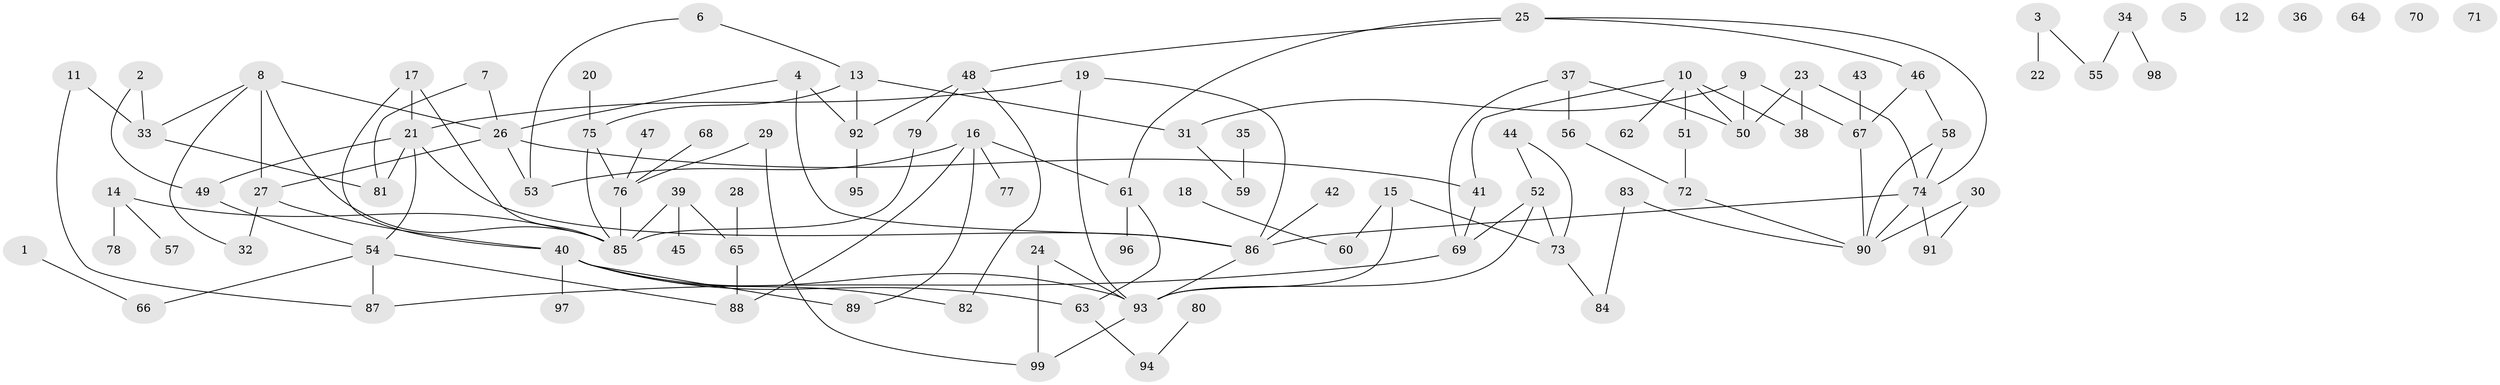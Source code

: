 // coarse degree distribution, {1: 0.3181818181818182, 5: 0.09090909090909091, 7: 0.045454545454545456, 0: 0.13636363636363635, 4: 0.06818181818181818, 3: 0.11363636363636363, 6: 0.06818181818181818, 11: 0.022727272727272728, 8: 0.06818181818181818, 2: 0.06818181818181818}
// Generated by graph-tools (version 1.1) at 2025/16/03/04/25 18:16:44]
// undirected, 99 vertices, 132 edges
graph export_dot {
graph [start="1"]
  node [color=gray90,style=filled];
  1;
  2;
  3;
  4;
  5;
  6;
  7;
  8;
  9;
  10;
  11;
  12;
  13;
  14;
  15;
  16;
  17;
  18;
  19;
  20;
  21;
  22;
  23;
  24;
  25;
  26;
  27;
  28;
  29;
  30;
  31;
  32;
  33;
  34;
  35;
  36;
  37;
  38;
  39;
  40;
  41;
  42;
  43;
  44;
  45;
  46;
  47;
  48;
  49;
  50;
  51;
  52;
  53;
  54;
  55;
  56;
  57;
  58;
  59;
  60;
  61;
  62;
  63;
  64;
  65;
  66;
  67;
  68;
  69;
  70;
  71;
  72;
  73;
  74;
  75;
  76;
  77;
  78;
  79;
  80;
  81;
  82;
  83;
  84;
  85;
  86;
  87;
  88;
  89;
  90;
  91;
  92;
  93;
  94;
  95;
  96;
  97;
  98;
  99;
  1 -- 66;
  2 -- 33;
  2 -- 49;
  3 -- 22;
  3 -- 55;
  4 -- 26;
  4 -- 86;
  4 -- 92;
  6 -- 13;
  6 -- 53;
  7 -- 26;
  7 -- 81;
  8 -- 26;
  8 -- 27;
  8 -- 32;
  8 -- 33;
  8 -- 85;
  9 -- 31;
  9 -- 50;
  9 -- 67;
  10 -- 38;
  10 -- 41;
  10 -- 50;
  10 -- 51;
  10 -- 62;
  11 -- 33;
  11 -- 87;
  13 -- 31;
  13 -- 75;
  13 -- 92;
  14 -- 57;
  14 -- 78;
  14 -- 85;
  15 -- 60;
  15 -- 73;
  15 -- 93;
  16 -- 53;
  16 -- 61;
  16 -- 77;
  16 -- 88;
  16 -- 89;
  17 -- 21;
  17 -- 40;
  17 -- 85;
  18 -- 60;
  19 -- 21;
  19 -- 86;
  19 -- 93;
  20 -- 75;
  21 -- 49;
  21 -- 54;
  21 -- 81;
  21 -- 86;
  23 -- 38;
  23 -- 50;
  23 -- 74;
  24 -- 93;
  24 -- 99;
  25 -- 46;
  25 -- 48;
  25 -- 61;
  25 -- 74;
  26 -- 27;
  26 -- 41;
  26 -- 53;
  27 -- 32;
  27 -- 40;
  28 -- 65;
  29 -- 76;
  29 -- 99;
  30 -- 90;
  30 -- 91;
  31 -- 59;
  33 -- 81;
  34 -- 55;
  34 -- 98;
  35 -- 59;
  37 -- 50;
  37 -- 56;
  37 -- 69;
  39 -- 45;
  39 -- 65;
  39 -- 85;
  40 -- 63;
  40 -- 82;
  40 -- 89;
  40 -- 93;
  40 -- 97;
  41 -- 69;
  42 -- 86;
  43 -- 67;
  44 -- 52;
  44 -- 73;
  46 -- 58;
  46 -- 67;
  47 -- 76;
  48 -- 79;
  48 -- 82;
  48 -- 92;
  49 -- 54;
  51 -- 72;
  52 -- 69;
  52 -- 73;
  52 -- 93;
  54 -- 66;
  54 -- 87;
  54 -- 88;
  56 -- 72;
  58 -- 74;
  58 -- 90;
  61 -- 63;
  61 -- 96;
  63 -- 94;
  65 -- 88;
  67 -- 90;
  68 -- 76;
  69 -- 87;
  72 -- 90;
  73 -- 84;
  74 -- 86;
  74 -- 90;
  74 -- 91;
  75 -- 76;
  75 -- 85;
  76 -- 85;
  79 -- 85;
  80 -- 94;
  83 -- 84;
  83 -- 90;
  86 -- 93;
  92 -- 95;
  93 -- 99;
}
